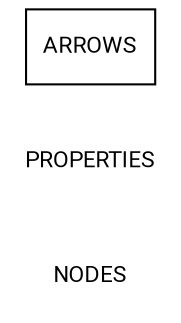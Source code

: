 digraph Annotationen {
    bgcolor="transparent";
    rankdir="LR";

    fontname="Roboto";
    fontsize="11";
    node [shape=record fontname="Roboto" fontsize="11" penwidth=1];
    edge [fontname="sans-serif" fontsize="10" penwidth=1];
    splines="ortho";
    penwidth=8;
    
    {
    
    subgraph net {
        label="GRAPHLABEL";
        fontname="Roboto";
        fontsize="11";
        penwidth=1;
        pencolor="transparent";
        node [style="filled" color="white" class="semanticentity"]
     
NODES
PROPERTIES

    }
    }
    
    ARROWS

}